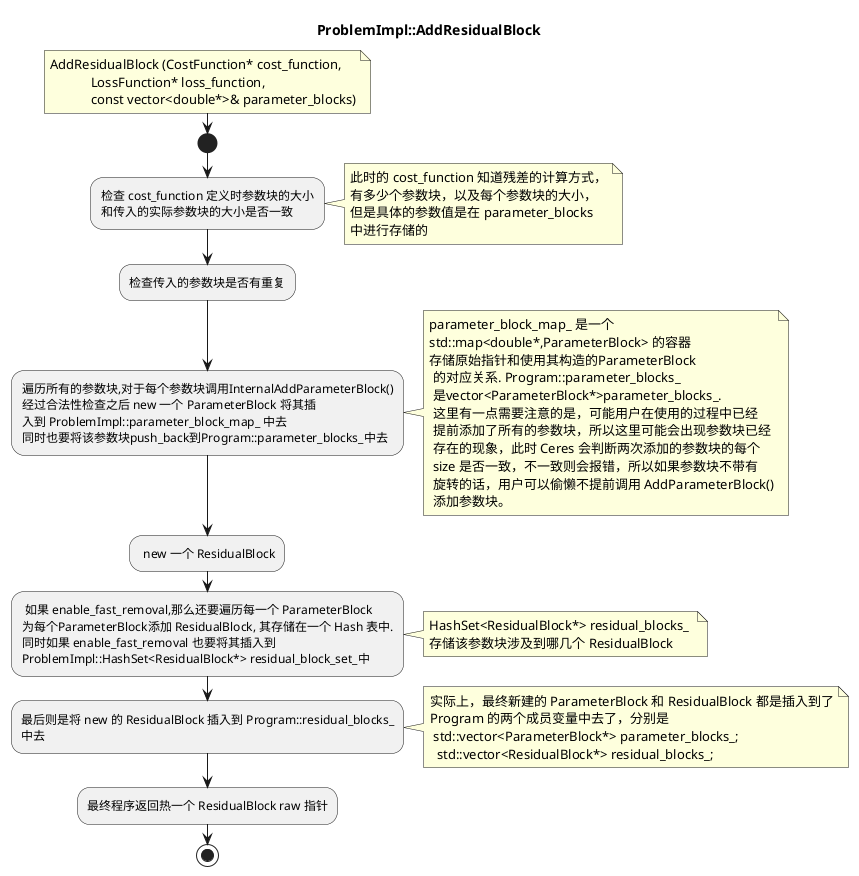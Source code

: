 @startuml
title ProblemImpl::AddResidualBlock
note right
AddResidualBlock (CostFunction* cost_function, 
            LossFunction* loss_function, 
            const vector<double*>& parameter_blocks)
end note
start
:检查 cost_function 定义时参数块的大小
和传入的实际参数块的大小是否一致 ;
note right
  此时的 cost_function 知道残差的计算方式，
  有多少个参数块，以及每个参数块的大小，
  但是具体的参数值是在 parameter_blocks 
  中进行存储的
end note
:检查传入的参数块是否有重复;
:遍历所有的参数块,对于每个参数块调用InternalAddParameterBlock()
经过合法性检查之后 new 一个 ParameterBlock 将其插
入到 ProblemImpl::parameter_block_map_ 中去
同时也要将该参数块push_back到Program::parameter_blocks_中去;
note right
  parameter_block_map_ 是一个 
  std::map<double*,ParameterBlock> 的容器
  存储原始指针和使用其构造的ParameterBlock
   的对应关系. Program::parameter_blocks_
   是vector<ParameterBlock*>parameter_blocks_.
   这里有一点需要注意的是，可能用户在使用的过程中已经
   提前添加了所有的参数块，所以这里可能会出现参数块已经
   存在的现象，此时 Ceres 会判断两次添加的参数块的每个
   size 是否一致，不一致则会报错，所以如果参数块不带有
   旋转的话，用户可以偷懒不提前调用 AddParameterBlock()
   添加参数块。
end note
: new 一个 ResidualBlock;
: 如果 enable_fast_removal,那么还要遍历每一个 ParameterBlock
为每个ParameterBlock添加 ResidualBlock, 其存储在一个 Hash 表中.
同时如果 enable_fast_removal 也要将其插入到 
ProblemImpl::HashSet<ResidualBlock*> residual_block_set_中;
note right
HashSet<ResidualBlock*> residual_blocks_ 
存储该参数块涉及到哪几个 ResidualBlock
end note
:最后则是将 new 的 ResidualBlock 插入到 Program::residual_blocks_
中去;
note right
实际上，最终新建的 ParameterBlock 和 ResidualBlock 都是插入到了
Program 的两个成员变量中去了，分别是
 std::vector<ParameterBlock*> parameter_blocks_;
  std::vector<ResidualBlock*> residual_blocks_;
end note
:最终程序返回热一个 ResidualBlock raw 指针;
stop

@enduml
